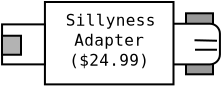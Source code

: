 <?xml version="1.0"?>
<diagram xmlns:dia="http://www.lysator.liu.se/~alla/dia/">
  <diagramdata>
    <attribute name="background">
      <color val="#ffffff"/>
    </attribute>
    <attribute name="paper">
      <composite type="paper">
        <attribute name="name">
          <string>#A4#</string>
        </attribute>
        <attribute name="tmargin">
          <real val="2.82"/>
        </attribute>
        <attribute name="bmargin">
          <real val="2.82"/>
        </attribute>
        <attribute name="lmargin">
          <real val="2.82"/>
        </attribute>
        <attribute name="rmargin">
          <real val="2.82"/>
        </attribute>
        <attribute name="is_portrait">
          <boolean val="true"/>
        </attribute>
        <attribute name="scaling">
          <real val="1"/>
        </attribute>
      </composite>
    </attribute>
  </diagramdata>
  <layer name="Background" visible="true">
    <object type="Standard - Box" version="0" id="O0">
      <attribute name="obj_pos">
        <point val="17.649,5.446"/>
      </attribute>
      <attribute name="obj_bb">
        <rectangle val="17.599,5.396;19.049,8.546"/>
      </attribute>
      <attribute name="elem_corner">
        <point val="17.649,5.446"/>
      </attribute>
      <attribute name="elem_width">
        <real val="1.35"/>
      </attribute>
      <attribute name="elem_height">
        <real val="3.05"/>
      </attribute>
      <attribute name="border_width">
        <real val="0.1"/>
      </attribute>
      <attribute name="inner_color">
        <color val="#989898"/>
      </attribute>
      <attribute name="show_background">
        <boolean val="true"/>
      </attribute>
    </object>
    <object type="Standard - Box" version="0" id="O1">
      <attribute name="obj_pos">
        <point val="16.299,5.968"/>
      </attribute>
      <attribute name="obj_bb">
        <rectangle val="16.249,5.918;19.395,8.05"/>
      </attribute>
      <attribute name="elem_corner">
        <point val="16.299,5.968"/>
      </attribute>
      <attribute name="elem_width">
        <real val="3.046"/>
      </attribute>
      <attribute name="elem_height">
        <real val="2.032"/>
      </attribute>
      <attribute name="border_width">
        <real val="0.1"/>
      </attribute>
      <attribute name="show_background">
        <boolean val="true"/>
      </attribute>
      <attribute name="corner_radius">
        <real val="0.5"/>
      </attribute>
    </object>
    <object type="Standard - Box" version="0" id="O2">
      <attribute name="obj_pos">
        <point val="10.595,4.881"/>
      </attribute>
      <attribute name="obj_bb">
        <rectangle val="10.545,4.831;17.074,9.05"/>
      </attribute>
      <attribute name="elem_corner">
        <point val="10.595,4.881"/>
      </attribute>
      <attribute name="elem_width">
        <real val="6.429"/>
      </attribute>
      <attribute name="elem_height">
        <real val="4.119"/>
      </attribute>
      <attribute name="show_background">
        <boolean val="true"/>
      </attribute>
    </object>
    <object type="Standard - Box" version="0" id="O3">
      <attribute name="obj_pos">
        <point val="8.452,6"/>
      </attribute>
      <attribute name="obj_bb">
        <rectangle val="8.402,5.95;10.645,8.05"/>
      </attribute>
      <attribute name="elem_corner">
        <point val="8.452,6"/>
      </attribute>
      <attribute name="elem_width">
        <real val="2.143"/>
      </attribute>
      <attribute name="elem_height">
        <real val="2"/>
      </attribute>
      <attribute name="show_background">
        <boolean val="true"/>
      </attribute>
    </object>
    <object type="Standard - Text" version="0" id="O4">
      <attribute name="obj_pos">
        <point val="13.809,6.071"/>
      </attribute>
      <attribute name="obj_bb">
        <rectangle val="10.982,5.328;16.637,8.328"/>
      </attribute>
      <attribute name="text">
        <composite type="text">
          <attribute name="string">
            <string>#Sillyness
Adapter
($24.99)#</string>
          </attribute>
          <attribute name="font">
            <font name="Courier"/>
          </attribute>
          <attribute name="height">
            <real val="1"/>
          </attribute>
          <attribute name="pos">
            <point val="13.809,6.071"/>
          </attribute>
          <attribute name="color">
            <color val="#000000"/>
          </attribute>
          <attribute name="alignment">
            <enum val="1"/>
          </attribute>
        </composite>
      </attribute>
    </object>
    <object type="Standard - Box" version="0" id="O5">
      <attribute name="obj_pos">
        <point val="8.449,6.568"/>
      </attribute>
      <attribute name="obj_bb">
        <rectangle val="8.399,6.518;9.449,7.568"/>
      </attribute>
      <attribute name="elem_corner">
        <point val="8.449,6.568"/>
      </attribute>
      <attribute name="elem_width">
        <real val="0.95"/>
      </attribute>
      <attribute name="elem_height">
        <real val="0.95"/>
      </attribute>
      <attribute name="border_width">
        <real val="0.1"/>
      </attribute>
      <attribute name="border_color">
        <color val="#010101"/>
      </attribute>
      <attribute name="inner_color">
        <color val="#b3b3b3"/>
      </attribute>
      <attribute name="show_background">
        <boolean val="true"/>
      </attribute>
    </object>
    <object type="Standard - Line" version="0" id="O6">
      <attribute name="obj_pos">
        <point val="19.199,6.818"/>
      </attribute>
      <attribute name="obj_bb">
        <rectangle val="18.024,6.743;19.249,6.868"/>
      </attribute>
      <attribute name="conn_endpoints">
        <point val="19.199,6.818"/>
        <point val="18.074,6.793"/>
      </attribute>
    </object>
    <object type="Standard - Line" version="0" id="O7">
      <attribute name="obj_pos">
        <point val="18.099,7.268"/>
      </attribute>
      <attribute name="obj_bb">
        <rectangle val="18.049,7.218;19.249,7.318"/>
      </attribute>
      <attribute name="conn_endpoints">
        <point val="18.099,7.268"/>
        <point val="19.199,7.268"/>
      </attribute>
    </object>
  </layer>
</diagram>
